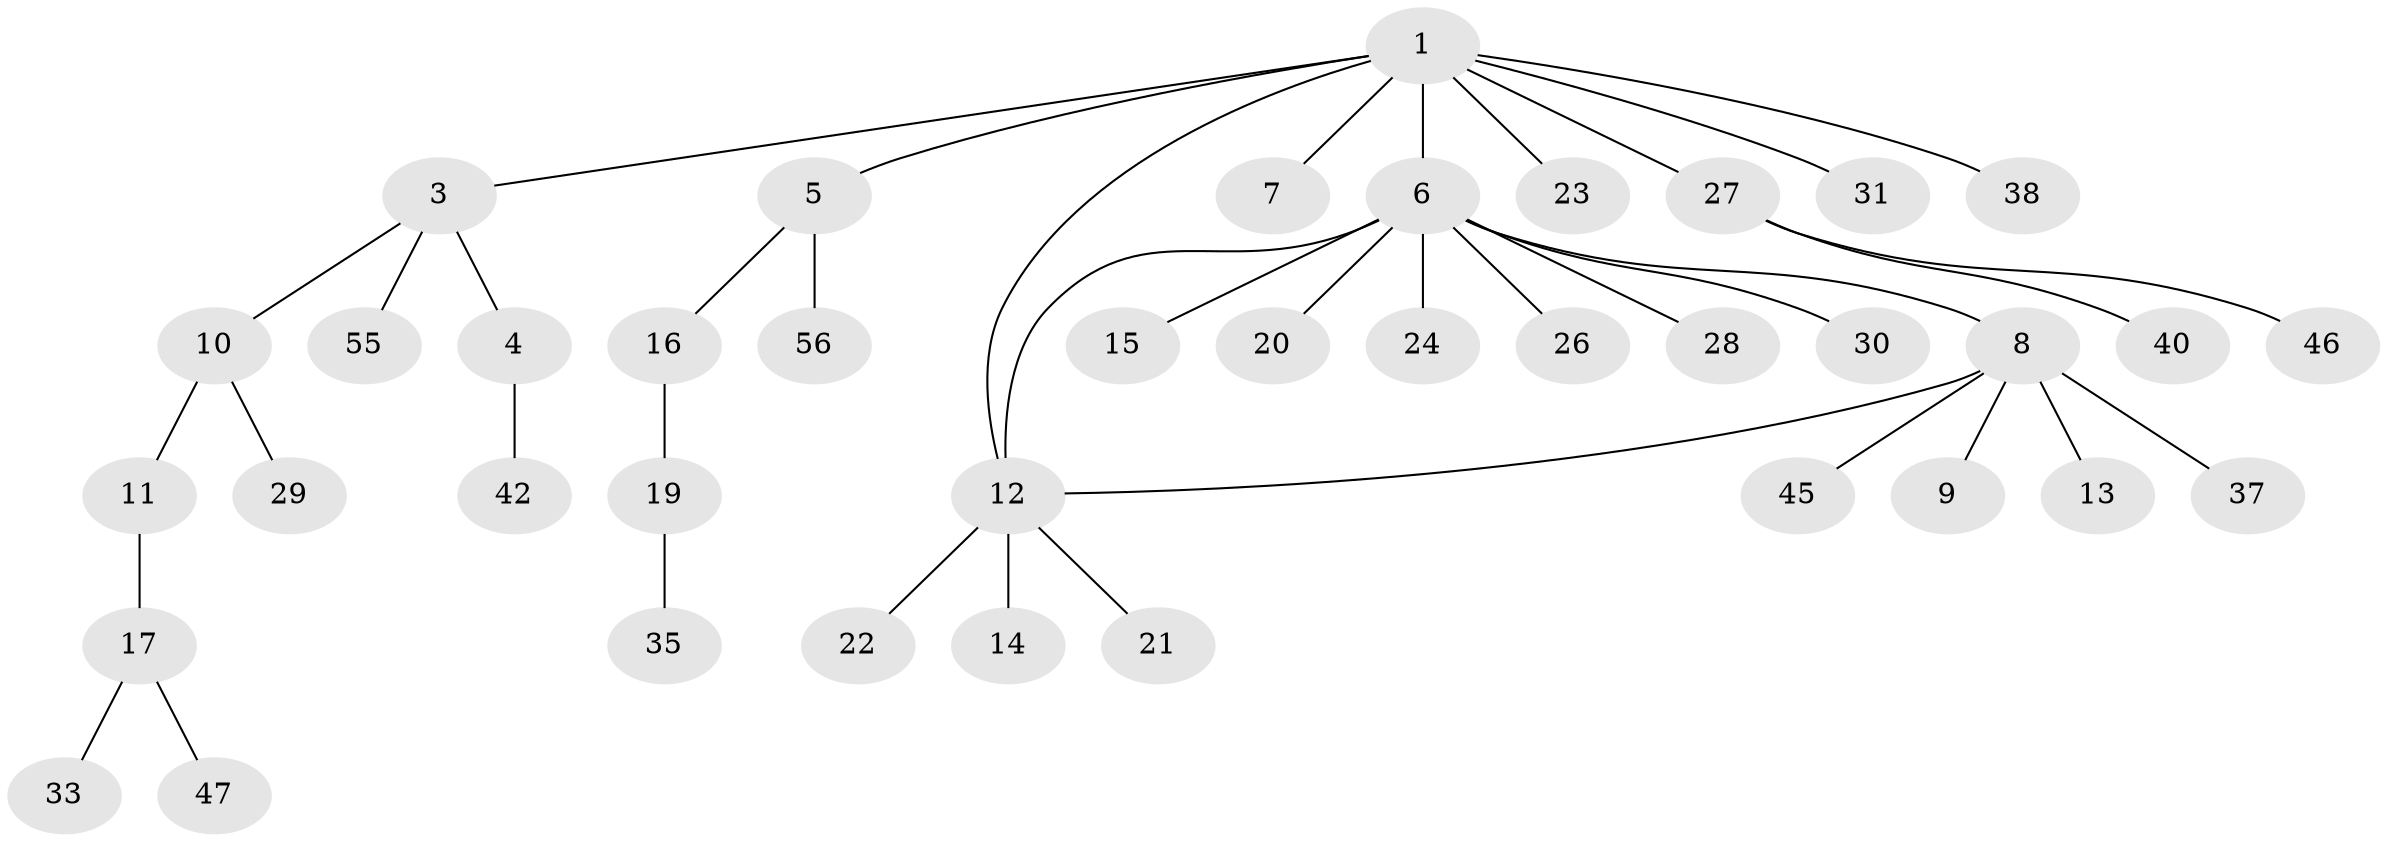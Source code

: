 // original degree distribution, {7: 0.03508771929824561, 4: 0.05263157894736842, 2: 0.10526315789473684, 3: 0.08771929824561403, 9: 0.017543859649122806, 1: 0.6491228070175439, 6: 0.03508771929824561, 5: 0.017543859649122806}
// Generated by graph-tools (version 1.1) at 2025/18/03/04/25 18:18:04]
// undirected, 39 vertices, 40 edges
graph export_dot {
graph [start="1"]
  node [color=gray90,style=filled];
  1 [super="+2"];
  3;
  4;
  5;
  6;
  7;
  8;
  9;
  10 [super="+52+44+48"];
  11 [super="+34"];
  12 [super="+18+36"];
  13;
  14;
  15;
  16 [super="+25"];
  17;
  19;
  20;
  21;
  22;
  23;
  24;
  26 [super="+51+54+43"];
  27;
  28;
  29;
  30;
  31;
  33;
  35;
  37;
  38 [super="+50"];
  40;
  42;
  45 [super="+53"];
  46;
  47;
  55;
  56;
  1 -- 5;
  1 -- 6;
  1 -- 7;
  1 -- 23;
  1 -- 38;
  1 -- 3;
  1 -- 27;
  1 -- 31;
  1 -- 12;
  3 -- 4;
  3 -- 10;
  3 -- 55;
  4 -- 42;
  5 -- 16;
  5 -- 56;
  6 -- 8;
  6 -- 15;
  6 -- 20;
  6 -- 24;
  6 -- 26;
  6 -- 28;
  6 -- 30;
  6 -- 12;
  8 -- 9;
  8 -- 12;
  8 -- 13;
  8 -- 37;
  8 -- 45;
  10 -- 11;
  10 -- 29;
  11 -- 17;
  12 -- 14;
  12 -- 21;
  12 -- 22;
  16 -- 19;
  17 -- 33;
  17 -- 47;
  19 -- 35;
  27 -- 40;
  27 -- 46;
}
